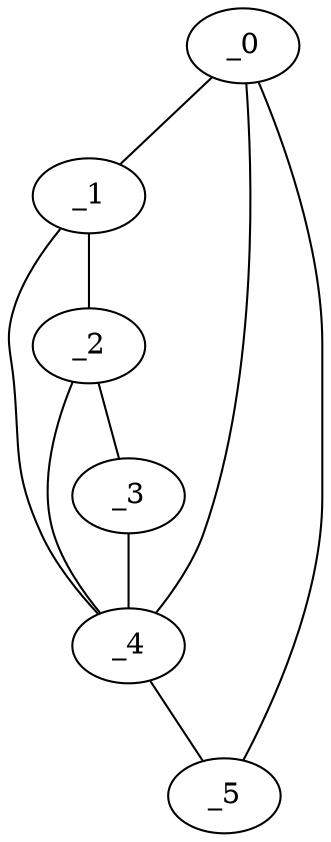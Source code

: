 graph "obj74__275.gxl" {
	_0	 [x=33,
		y=43];
	_1	 [x=37,
		y=21];
	_0 -- _1	 [valence=1];
	_4	 [x=87,
		y=23];
	_0 -- _4	 [valence=2];
	_5	 [x=91,
		y=31];
	_0 -- _5	 [valence=1];
	_2	 [x=43,
		y=13];
	_1 -- _2	 [valence=1];
	_1 -- _4	 [valence=2];
	_3	 [x=84,
		y=17];
	_2 -- _3	 [valence=1];
	_2 -- _4	 [valence=2];
	_3 -- _4	 [valence=1];
	_4 -- _5	 [valence=1];
}
